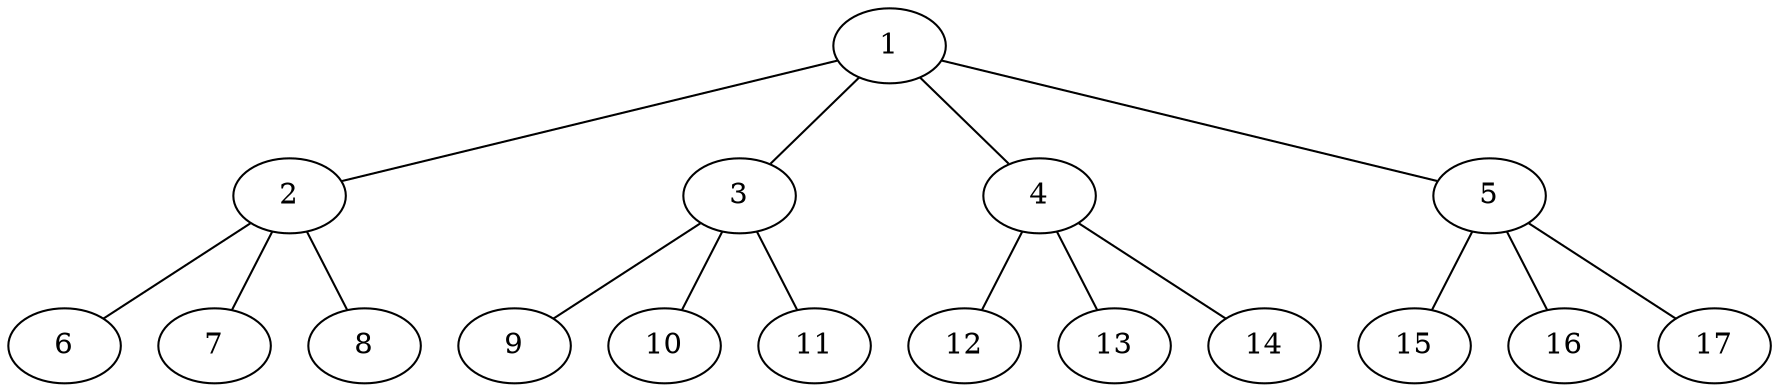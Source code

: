 graph molecule_2765 {
	1	 [chem=C];
	2	 [chem=C];
	1 -- 2	 [valence=1];
	3	 [chem=C];
	1 -- 3	 [valence=1];
	4	 [chem=C];
	1 -- 4	 [valence=1];
	5	 [chem=C];
	1 -- 5	 [valence=1];
	6	 [chem=Br];
	2 -- 6	 [valence=1];
	7	 [chem=H];
	2 -- 7	 [valence=1];
	8	 [chem=H];
	2 -- 8	 [valence=1];
	9	 [chem=H];
	3 -- 9	 [valence=1];
	10	 [chem=H];
	3 -- 10	 [valence=1];
	11	 [chem=H];
	3 -- 11	 [valence=1];
	12	 [chem=H];
	4 -- 12	 [valence=1];
	13	 [chem=H];
	4 -- 13	 [valence=1];
	14	 [chem=H];
	4 -- 14	 [valence=1];
	15	 [chem=H];
	5 -- 15	 [valence=1];
	16	 [chem=H];
	5 -- 16	 [valence=1];
	17	 [chem=H];
	5 -- 17	 [valence=1];
}
